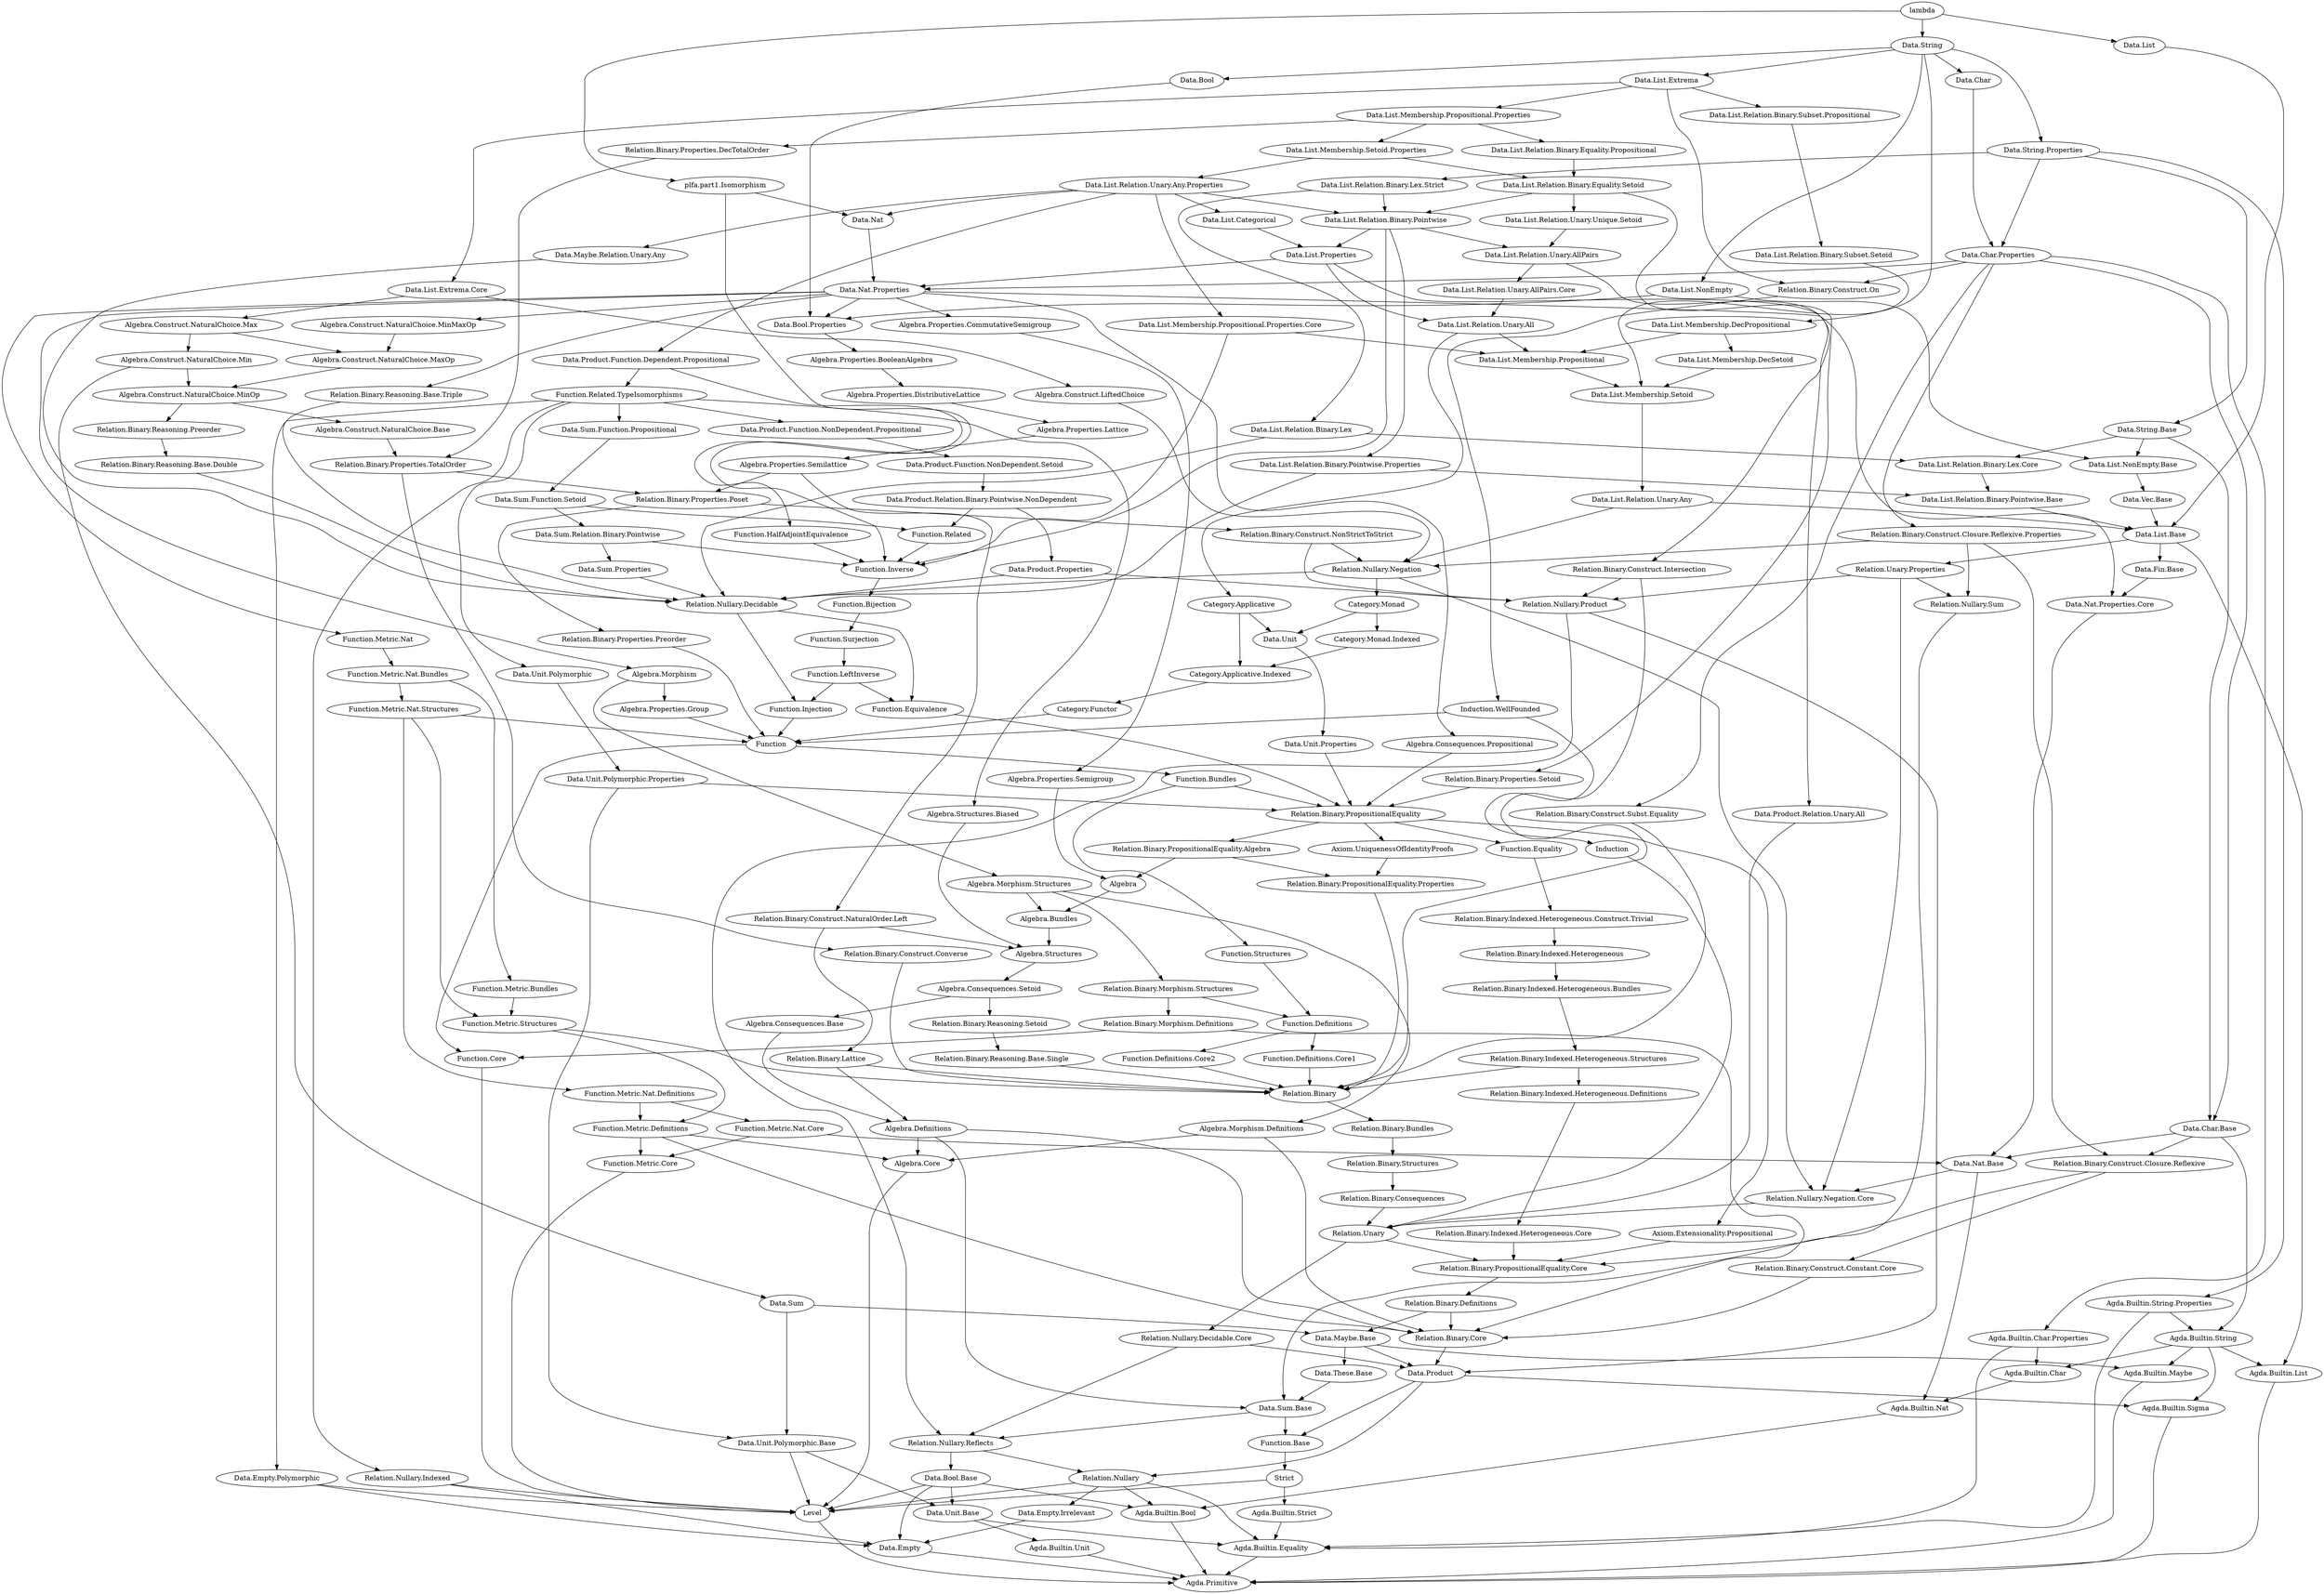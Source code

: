 digraph dependencies {
   m0[label="Data.These.Base"];
   m1[label="Data.Sum.Properties"];
   m2[label="Data.String"];
   m3[label="Data.Product.Function.Dependent.Propositional"];
   m4[label="Relation.Binary.Indexed.Heterogeneous.Bundles"];
   m5[label="Data.List.Membership.DecPropositional"];
   m6[label="Relation.Binary.Reasoning.Setoid"];
   m7[label="Data.Product.Function.NonDependent.Setoid"];
   m8[label="Algebra.Construct.NaturalChoice.Base"];
   m9[label="Algebra.Definitions"];
   m10[label="Agda.Builtin.Equality"];
   m11[label="Relation.Binary.Indexed.Heterogeneous"];
   m12[label="Algebra.Construct.LiftedChoice"];
   m13[label="Data.List.Relation.Unary.Unique.Setoid"];
   m14[label="Relation.Binary.Construct.Constant.Core"];
   m15[label="Algebra.Consequences.Propositional"];
   m16[label="Data.String.Properties"];
   m17[label="Relation.Binary.Structures"];
   m18[label="Data.Product.Properties"];
   m19[label="Data.Fin.Base"];
   m20[label="Function.Metric.Core"];
   m21[label="Function.Related"];
   m22[label="Algebra.Properties.Semilattice"];
   m23[label="Algebra"];
   m24[label="Data.List.Relation.Binary.Subset.Propositional"];
   m25[label="Relation.Binary.Reasoning.Base.Double"];
   m26[label="Data.List.Relation.Unary.AllPairs.Core"];
   m27[label="Data.Char.Base"];
   m28[label="Relation.Binary.Construct.On"];
   m29[label="Relation.Binary"];
   m30[label="Relation.Nullary.Indexed"];
   m31[label="Algebra.Structures.Biased"];
   m32[label="Relation.Nullary"];
   m33[label="Data.Vec.Base"];
   m34[label="Algebra.Construct.NaturalChoice.MaxOp"];
   m35[label="Data.List.Relation.Binary.Pointwise.Properties"];
   m36[label="Relation.Nullary.Product"];
   m37[label="Agda.Builtin.Char"];
   m38[label="Algebra.Construct.NaturalChoice.MinOp"];
   m39[label="Function.Definitions.Core1"];
   m40[label="Data.List.Relation.Binary.Pointwise.Base"];
   m41[label="Agda.Builtin.Bool"];
   m42[label="Relation.Binary.PropositionalEquality.Algebra"];
   m43[label="Data.Sum"];
   m44[label="Relation.Binary.PropositionalEquality"];
   m45[label="Function.Surjection"];
   m46[label="Algebra.Properties.Lattice"];
   m47[label="Data.List.Extrema.Core"];
   m48[label="Function.Definitions.Core2"];
   m49[label="Data.List.Membership.DecSetoid"];
   m50[label="Data.List"];
   m51[label="Data.Unit.Properties"];
   m52[label="Function.Equivalence"];
   m53[label="Relation.Unary"];
   m54[label="Data.List.Categorical"];
   m55[label="Relation.Binary.Properties.TotalOrder"];
   m56[label="Relation.Binary.Properties.Poset"];
   m57[label="Data.Unit.Polymorphic.Properties"];
   m58[label="Relation.Nullary.Reflects"];
   m59[label="Relation.Binary.Definitions"];
   m60[label="Data.Bool"];
   m61[label="Function.Injection"];
   m62[label="Algebra.Bundles"];
   m63[label="Data.List.Membership.Setoid.Properties"];
   m64[label="Relation.Binary.Morphism.Definitions"];
   m65[label="Data.Unit"];
   m66[label="Function.Inverse"];
   m67[label="Function.Equality"];
   m68[label="Function.Bijection"];
   m69[label="Relation.Binary.Indexed.Heterogeneous.Structures"];
   m70[label="Relation.Binary.PropositionalEquality.Core"];
   m71[label="Data.List.Properties"];
   m72[label="Agda.Builtin.Strict"];
   m73[label="Function.LeftInverse"];
   m74[label="Data.Nat.Properties"];
   m75[label="Data.Unit.Polymorphic"];
   m76[label="Function.HalfAdjointEquivalence"];
   m77[label="Data.Empty.Irrelevant"];
   m78[label="Data.Unit.Base"];
   m79[label="Relation.Binary.Construct.Subst.Equality"];
   m80[label="Algebra.Properties.Group"];
   m81[label="Data.List.Relation.Binary.Lex"];
   m82[label="Data.List.Relation.Unary.AllPairs"];
   m83[label="Relation.Binary.Consequences"];
   m84[label="Data.Nat.Properties.Core"];
   m85[label="Algebra.Consequences.Setoid"];
   m86[label="Relation.Binary.Construct.Intersection"];
   m87[label="Strict"];
   m88[label="Relation.Binary.Morphism.Structures"];
   m89[label="Function.Metric.Bundles"];
   m90[label="Data.List.Relation.Binary.Lex.Strict"];
   m91[label="Relation.Binary.Indexed.Heterogeneous.Construct.Trivial"];
   m92[label="Data.List.Relation.Binary.Equality.Setoid"];
   m93[label="Relation.Binary.Reasoning.Base.Single"];
   m94[label="Relation.Nullary.Decidable"];
   m95[label="Relation.Binary.Properties.Preorder"];
   m96[label="Algebra.Construct.NaturalChoice.Max"];
   m97[label="Relation.Binary.Properties.Setoid"];
   m98[label="Algebra.Construct.NaturalChoice.Min"];
   m99[label="Algebra.Properties.DistributiveLattice"];
   m100[label="Relation.Nullary.Sum"];
   m101[label="Data.List.Base"];
   m102[label="Category.Functor"];
   m103[label="Category.Monad"];
   m104[label="Function.Metric.Nat.Bundles"];
   m105[label="Relation.Binary.Reasoning.Base.Triple"];
   m106[label="Algebra.Morphism.Structures"];
   m107[label="Agda.Builtin.String.Properties"];
   m108[label="Category.Monad.Indexed"];
   m109[label="Data.Sum.Base"];
   m110[label="Data.Product.Relation.Binary.Pointwise.NonDependent"];
   m111[label="Data.List.NonEmpty"];
   m112[label="Data.Product.Function.NonDependent.Propositional"];
   m113[label="Axiom.UniquenessOfIdentityProofs"];
   m114[label="Data.List.Relation.Unary.Any.Properties"];
   m115[label="Relation.Binary.Lattice"];
   m116[label="Data.Sum.Relation.Binary.Pointwise"];
   m117[label="Function.Definitions"];
   m118[label="Relation.Binary.Construct.NaturalOrder.Left"];
   m119[label="Algebra.Properties.BooleanAlgebra"];
   m120[label="Function.Base"];
   m121[label="Axiom.Extensionality.Propositional"];
   m122[label="Agda.Primitive"];
   m123[label="Data.Bool.Base"];
   m124[label="Algebra.Core"];
   m125[label="Data.String.Base"];
   m126[label="Relation.Binary.Properties.DecTotalOrder"];
   m127[label="Relation.Binary.Construct.Closure.Reflexive.Properties"];
   m128[label="Data.List.Relation.Binary.Lex.Core"];
   m129[label="Function.Metric.Structures"];
   m130[label="Algebra.Structures"];
   m131[label="Function.Structures"];
   m132[label="Induction.WellFounded"];
   m133[label="Data.List.Extrema"];
   m134[label="Induction"];
   m135[label="lambda"];
   m136[label="Algebra.Morphism"];
   m137[label="Category.Applicative"];
   m138[label="Data.List.NonEmpty.Base"];
   m139[label="Data.List.Relation.Binary.Pointwise"];
   m140[label="Data.List.Relation.Binary.Subset.Setoid"];
   m141[label="Data.Sum.Function.Setoid"];
   m142[label="Function.Related.TypeIsomorphisms"];
   m143[label="Relation.Binary.Indexed.Heterogeneous.Core"];
   m144[label="Data.Nat.Base"];
   m145[label="Relation.Binary.PropositionalEquality.Properties"];
   m146[label="Data.Char.Properties"];
   m147[label="Relation.Binary.Construct.Closure.Reflexive"];
   m148[label="Algebra.Consequences.Base"];
   m149[label="Data.Product.Relation.Unary.All"];
   m150[label="Data.List.Relation.Unary.All"];
   m151[label="Agda.Builtin.Nat"];
   m152[label="Agda.Builtin.Unit"];
   m153[label="Relation.Nullary.Negation.Core"];
   m154[label="Algebra.Properties.Semigroup"];
   m155[label="Data.Char"];
   m156[label="Data.List.Membership.Setoid"];
   m157[label="Data.Empty.Polymorphic"];
   m158[label="Relation.Binary.Construct.Converse"];
   m159[label="Relation.Nullary.Negation"];
   m160[label="Data.List.Relation.Unary.Any"];
   m161[label="Data.Nat"];
   m162[label="Data.Maybe.Base"];
   m163[label="Data.Unit.Polymorphic.Base"];
   m164[label="Algebra.Properties.CommutativeSemigroup"];
   m165[label="Function.Metric.Nat.Definitions"];
   m166[label="Algebra.Morphism.Definitions"];
   m167[label="Agda.Builtin.List"];
   m168[label="Function.Metric.Nat"];
   m169[label="Data.Empty"];
   m170[label="Agda.Builtin.Maybe"];
   m171[label="Function.Metric.Definitions"];
   m172[label="Agda.Builtin.Sigma"];
   m173[label="Data.List.Membership.Propositional"];
   m174[label="Relation.Binary.Construct.NonStrictToStrict"];
   m175[label="Relation.Binary.Bundles"];
   m176[label="Function.Bundles"];
   m177[label="Function.Core"];
   m178[label="Relation.Nullary.Decidable.Core"];
   m179[label="Category.Applicative.Indexed"];
   m180[label="Relation.Binary.Reasoning.Preorder"];
   m181[label="Relation.Binary.Indexed.Heterogeneous.Definitions"];
   m182[label="Data.Product"];
   m183[label="Data.Maybe.Relation.Unary.Any"];
   m184[label="Function.Metric.Nat.Core"];
   m185[label="plfa.part1.Isomorphism"];
   m186[label="Data.List.Membership.Propositional.Properties"];
   m187[label="Agda.Builtin.String"];
   m188[label="Data.Bool.Properties"];
   m189[label="Relation.Unary.Properties"];
   m190[label="Function"];
   m191[label="Data.List.Membership.Propositional.Properties.Core"];
   m192[label="Agda.Builtin.Char.Properties"];
   m193[label="Relation.Binary.Core"];
   m194[label="Data.List.Relation.Binary.Equality.Propositional"];
   m195[label="Data.Sum.Function.Propositional"];
   m196[label="Algebra.Construct.NaturalChoice.MinMaxOp"];
   m197[label="Function.Metric.Nat.Structures"];
   m198[label="Level"];
   m0 -> m109;
   m1 -> m94;
   m2 -> m5;
   m2 -> m16;
   m2 -> m60;
   m2 -> m111;
   m2 -> m133;
   m2 -> m155;
   m3 -> m76;
   m3 -> m142;
   m4 -> m69;
   m5 -> m49;
   m5 -> m173;
   m6 -> m93;
   m7 -> m110;
   m8 -> m55;
   m9 -> m109;
   m9 -> m124;
   m9 -> m193;
   m10 -> m122;
   m11 -> m4;
   m12 -> m159;
   m13 -> m82;
   m14 -> m193;
   m15 -> m44;
   m16 -> m90;
   m16 -> m107;
   m16 -> m125;
   m16 -> m146;
   m17 -> m83;
   m18 -> m36;
   m18 -> m94;
   m19 -> m84;
   m20 -> m198;
   m21 -> m66;
   m22 -> m56;
   m22 -> m118;
   m23 -> m62;
   m24 -> m140;
   m25 -> m94;
   m26 -> m150;
   m27 -> m144;
   m27 -> m147;
   m27 -> m187;
   m28 -> m132;
   m29 -> m175;
   m30 -> m169;
   m30 -> m198;
   m31 -> m130;
   m32 -> m10;
   m32 -> m41;
   m32 -> m77;
   m32 -> m198;
   m33 -> m101;
   m34 -> m38;
   m35 -> m40;
   m35 -> m94;
   m36 -> m58;
   m36 -> m182;
   m37 -> m151;
   m38 -> m8;
   m38 -> m180;
   m39 -> m29;
   m40 -> m101;
   m41 -> m122;
   m42 -> m23;
   m42 -> m145;
   m43 -> m162;
   m43 -> m163;
   m44 -> m42;
   m44 -> m67;
   m44 -> m113;
   m44 -> m121;
   m45 -> m73;
   m46 -> m22;
   m47 -> m12;
   m47 -> m96;
   m48 -> m29;
   m49 -> m156;
   m50 -> m101;
   m51 -> m44;
   m52 -> m44;
   m53 -> m70;
   m53 -> m178;
   m54 -> m71;
   m55 -> m56;
   m55 -> m158;
   m56 -> m95;
   m56 -> m174;
   m57 -> m44;
   m57 -> m163;
   m58 -> m32;
   m58 -> m123;
   m59 -> m162;
   m59 -> m193;
   m60 -> m188;
   m61 -> m190;
   m62 -> m130;
   m63 -> m92;
   m63 -> m114;
   m64 -> m177;
   m64 -> m193;
   m65 -> m51;
   m66 -> m68;
   m67 -> m91;
   m68 -> m45;
   m69 -> m29;
   m69 -> m181;
   m70 -> m59;
   m71 -> m74;
   m71 -> m149;
   m71 -> m150;
   m72 -> m10;
   m73 -> m52;
   m73 -> m61;
   m74 -> m15;
   m74 -> m84;
   m74 -> m105;
   m74 -> m136;
   m74 -> m164;
   m74 -> m168;
   m74 -> m188;
   m74 -> m196;
   m75 -> m57;
   m76 -> m66;
   m77 -> m169;
   m78 -> m10;
   m78 -> m152;
   m79 -> m29;
   m80 -> m190;
   m81 -> m94;
   m81 -> m128;
   m82 -> m26;
   m82 -> m86;
   m83 -> m53;
   m84 -> m144;
   m85 -> m6;
   m85 -> m148;
   m86 -> m29;
   m86 -> m36;
   m87 -> m72;
   m87 -> m198;
   m88 -> m64;
   m88 -> m117;
   m89 -> m129;
   m90 -> m81;
   m90 -> m139;
   m91 -> m11;
   m92 -> m13;
   m92 -> m97;
   m92 -> m139;
   m93 -> m29;
   m94 -> m52;
   m94 -> m61;
   m95 -> m190;
   m96 -> m34;
   m96 -> m98;
   m97 -> m44;
   m98 -> m38;
   m98 -> m43;
   m99 -> m46;
   m100 -> m109;
   m101 -> m19;
   m101 -> m167;
   m101 -> m189;
   m102 -> m190;
   m103 -> m65;
   m103 -> m108;
   m104 -> m89;
   m104 -> m197;
   m105 -> m94;
   m106 -> m62;
   m106 -> m88;
   m106 -> m166;
   m107 -> m10;
   m107 -> m187;
   m108 -> m179;
   m109 -> m58;
   m109 -> m120;
   m110 -> m18;
   m110 -> m21;
   m111 -> m138;
   m111 -> m188;
   m112 -> m7;
   m113 -> m145;
   m114 -> m3;
   m114 -> m54;
   m114 -> m139;
   m114 -> m161;
   m114 -> m183;
   m114 -> m191;
   m115 -> m9;
   m115 -> m29;
   m116 -> m1;
   m116 -> m66;
   m117 -> m39;
   m117 -> m48;
   m118 -> m115;
   m118 -> m130;
   m119 -> m99;
   m120 -> m87;
   m121 -> m70;
   m123 -> m41;
   m123 -> m78;
   m123 -> m169;
   m123 -> m198;
   m124 -> m198;
   m125 -> m27;
   m125 -> m128;
   m125 -> m138;
   m126 -> m55;
   m127 -> m100;
   m127 -> m147;
   m127 -> m159;
   m128 -> m40;
   m129 -> m29;
   m129 -> m171;
   m130 -> m85;
   m131 -> m117;
   m132 -> m134;
   m132 -> m190;
   m133 -> m24;
   m133 -> m28;
   m133 -> m47;
   m133 -> m186;
   m134 -> m53;
   m135 -> m2;
   m135 -> m50;
   m135 -> m185;
   m136 -> m80;
   m136 -> m106;
   m137 -> m65;
   m137 -> m179;
   m138 -> m33;
   m139 -> m35;
   m139 -> m66;
   m139 -> m71;
   m139 -> m82;
   m140 -> m156;
   m141 -> m21;
   m141 -> m116;
   m142 -> m30;
   m142 -> m31;
   m142 -> m75;
   m142 -> m112;
   m142 -> m157;
   m142 -> m195;
   m143 -> m70;
   m144 -> m151;
   m144 -> m153;
   m145 -> m29;
   m146 -> m27;
   m146 -> m28;
   m146 -> m74;
   m146 -> m79;
   m146 -> m127;
   m146 -> m192;
   m147 -> m14;
   m147 -> m70;
   m148 -> m9;
   m149 -> m53;
   m150 -> m137;
   m150 -> m173;
   m151 -> m41;
   m152 -> m122;
   m153 -> m53;
   m154 -> m23;
   m155 -> m146;
   m156 -> m160;
   m157 -> m169;
   m157 -> m198;
   m158 -> m29;
   m159 -> m94;
   m159 -> m103;
   m159 -> m153;
   m160 -> m101;
   m160 -> m159;
   m161 -> m74;
   m162 -> m0;
   m162 -> m170;
   m162 -> m182;
   m163 -> m78;
   m163 -> m198;
   m164 -> m154;
   m165 -> m171;
   m165 -> m184;
   m166 -> m124;
   m166 -> m193;
   m167 -> m122;
   m168 -> m104;
   m169 -> m122;
   m170 -> m122;
   m171 -> m20;
   m171 -> m124;
   m171 -> m193;
   m172 -> m122;
   m173 -> m156;
   m174 -> m36;
   m174 -> m159;
   m175 -> m17;
   m176 -> m44;
   m176 -> m131;
   m177 -> m198;
   m178 -> m58;
   m178 -> m182;
   m179 -> m102;
   m180 -> m25;
   m181 -> m143;
   m182 -> m32;
   m182 -> m120;
   m182 -> m172;
   m183 -> m94;
   m184 -> m20;
   m184 -> m144;
   m185 -> m66;
   m185 -> m161;
   m186 -> m63;
   m186 -> m126;
   m186 -> m194;
   m187 -> m37;
   m187 -> m167;
   m187 -> m170;
   m187 -> m172;
   m188 -> m119;
   m189 -> m36;
   m189 -> m100;
   m189 -> m153;
   m190 -> m176;
   m190 -> m177;
   m191 -> m66;
   m191 -> m173;
   m192 -> m10;
   m192 -> m37;
   m193 -> m182;
   m194 -> m92;
   m195 -> m141;
   m196 -> m34;
   m197 -> m129;
   m197 -> m165;
   m197 -> m190;
   m198 -> m122;
}
